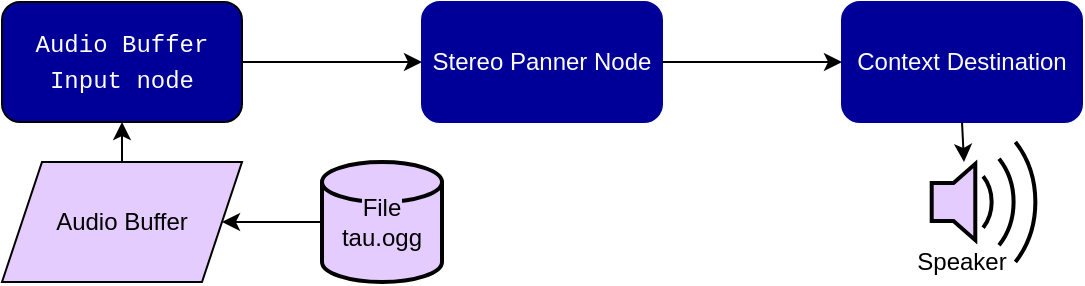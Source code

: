 <mxfile version="24.6.4" type="device">
  <diagram id="R2lEEEUBdFMjLlhIrx00" name="Page-1">
    <mxGraphModel dx="1275" dy="881" grid="1" gridSize="10" guides="1" tooltips="1" connect="1" arrows="1" fold="1" page="1" pageScale="1" pageWidth="827" pageHeight="1169" math="0" shadow="0" extFonts="Permanent Marker^https://fonts.googleapis.com/css?family=Permanent+Marker">
      <root>
        <mxCell id="0" />
        <mxCell id="1" parent="0" />
        <mxCell id="ILK-Kr9-qPaNdmk5thBq-1" value="&lt;div style=&quot;font-family: Menlo, Monaco, &amp;quot;Courier New&amp;quot;, monospace; line-height: 18px; white-space: pre;&quot;&gt;&lt;font style=&quot;background-color: rgb(0, 0, 153);&quot; color=&quot;#ffffff&quot;&gt;Audio Buffer&lt;/font&gt;&lt;/div&gt;&lt;div style=&quot;font-family: Menlo, Monaco, &amp;quot;Courier New&amp;quot;, monospace; line-height: 18px; white-space: pre;&quot;&gt;&lt;font style=&quot;background-color: rgb(0, 0, 153);&quot; color=&quot;#ffffff&quot;&gt;Input node&lt;/font&gt;&lt;/div&gt;" style="rounded=1;whiteSpace=wrap;html=1;fillColor=#000099;" parent="1" vertex="1">
          <mxGeometry x="20" y="20" width="120" height="60" as="geometry" />
        </mxCell>
        <mxCell id="ILK-Kr9-qPaNdmk5thBq-4" value="&lt;span style=&quot;background-color: rgb(0, 0, 153);&quot;&gt;&lt;font color=&quot;#ffffff&quot;&gt;Context Destination&lt;/font&gt;&lt;/span&gt;" style="rounded=1;whiteSpace=wrap;html=1;fillColor=#000099;strokeColor=#000099;" parent="1" vertex="1">
          <mxGeometry x="440" y="20" width="120" height="60" as="geometry" />
        </mxCell>
        <mxCell id="ILK-Kr9-qPaNdmk5thBq-5" value="" style="endArrow=classic;html=1;rounded=0;exitX=1;exitY=0.5;exitDx=0;exitDy=0;" parent="1" source="ILK-Kr9-qPaNdmk5thBq-1" edge="1">
          <mxGeometry width="50" height="50" relative="1" as="geometry">
            <mxPoint x="400" y="250" as="sourcePoint" />
            <mxPoint x="230" y="50" as="targetPoint" />
          </mxGeometry>
        </mxCell>
        <mxCell id="ILK-Kr9-qPaNdmk5thBq-8" value="&lt;span style=&quot;background-color: rgb(229, 204, 255);&quot;&gt;File&lt;/span&gt;&lt;div&gt;&lt;span style=&quot;background-color: rgb(229, 204, 255);&quot;&gt;tau.ogg&lt;/span&gt;&lt;/div&gt;" style="strokeWidth=2;html=1;shape=mxgraph.flowchart.database;whiteSpace=wrap;fillColor=#E5CCFF;" parent="1" vertex="1">
          <mxGeometry x="180" y="100" width="60" height="60" as="geometry" />
        </mxCell>
        <mxCell id="ILK-Kr9-qPaNdmk5thBq-9" value="" style="endArrow=classic;html=1;rounded=0;entryX=0.5;entryY=1;entryDx=0;entryDy=0;" parent="1" target="ILK-Kr9-qPaNdmk5thBq-1" edge="1">
          <mxGeometry width="50" height="50" relative="1" as="geometry">
            <mxPoint x="80" y="100" as="sourcePoint" />
            <mxPoint x="670" y="190" as="targetPoint" />
          </mxGeometry>
        </mxCell>
        <mxCell id="ILK-Kr9-qPaNdmk5thBq-11" value="" style="html=1;verticalLabelPosition=bottom;align=center;labelBackgroundColor=#ffffff;verticalAlign=top;strokeWidth=2;strokeColor=#000000;shadow=0;dashed=0;shape=mxgraph.ios7.icons.volume_2;pointerEvents=1;fillColor=#E5CCFF;" parent="1" vertex="1">
          <mxGeometry x="484.85" y="90" width="55.15" height="60" as="geometry" />
        </mxCell>
        <mxCell id="ILK-Kr9-qPaNdmk5thBq-14" value="" style="endArrow=classic;html=1;rounded=0;exitX=0.5;exitY=1;exitDx=0;exitDy=0;" parent="1" source="ILK-Kr9-qPaNdmk5thBq-4" edge="1">
          <mxGeometry width="50" height="50" relative="1" as="geometry">
            <mxPoint x="500" y="90" as="sourcePoint" />
            <mxPoint x="501" y="100" as="targetPoint" />
          </mxGeometry>
        </mxCell>
        <mxCell id="ILK-Kr9-qPaNdmk5thBq-15" value="Speaker" style="text;html=1;align=center;verticalAlign=middle;whiteSpace=wrap;rounded=0;" parent="1" vertex="1">
          <mxGeometry x="470" y="140" width="60" height="20" as="geometry" />
        </mxCell>
        <mxCell id="l-oMlJ-RefhvAmtAjH_0-1" value="Audio Buffer" style="shape=parallelogram;perimeter=parallelogramPerimeter;whiteSpace=wrap;html=1;fixedSize=1;fillColor=#E5CCFF;" parent="1" vertex="1">
          <mxGeometry x="20" y="100" width="120" height="60" as="geometry" />
        </mxCell>
        <mxCell id="l-oMlJ-RefhvAmtAjH_0-2" value="" style="endArrow=classic;html=1;rounded=0;exitX=0;exitY=0.5;exitDx=0;exitDy=0;exitPerimeter=0;entryX=1;entryY=0.5;entryDx=0;entryDy=0;" parent="1" source="ILK-Kr9-qPaNdmk5thBq-8" target="l-oMlJ-RefhvAmtAjH_0-1" edge="1">
          <mxGeometry width="50" height="50" relative="1" as="geometry">
            <mxPoint x="410" y="320" as="sourcePoint" />
            <mxPoint x="460" y="270" as="targetPoint" />
          </mxGeometry>
        </mxCell>
        <mxCell id="bjdYZSE97KinDJ7Vxczp-1" value="&lt;span style=&quot;background-color: rgb(0, 0, 153);&quot;&gt;&lt;font color=&quot;#ffffff&quot;&gt;Stereo Panner Node&lt;/font&gt;&lt;/span&gt;" style="rounded=1;whiteSpace=wrap;html=1;fillColor=#000099;strokeColor=#000099;" vertex="1" parent="1">
          <mxGeometry x="230" y="20" width="120" height="60" as="geometry" />
        </mxCell>
        <mxCell id="bjdYZSE97KinDJ7Vxczp-2" value="" style="endArrow=classic;html=1;rounded=0;exitX=1;exitY=0.5;exitDx=0;exitDy=0;entryX=0;entryY=0.5;entryDx=0;entryDy=0;" edge="1" parent="1" source="bjdYZSE97KinDJ7Vxczp-1" target="ILK-Kr9-qPaNdmk5thBq-4">
          <mxGeometry width="50" height="50" relative="1" as="geometry">
            <mxPoint x="300" y="480" as="sourcePoint" />
            <mxPoint x="350" y="430" as="targetPoint" />
          </mxGeometry>
        </mxCell>
      </root>
    </mxGraphModel>
  </diagram>
</mxfile>
